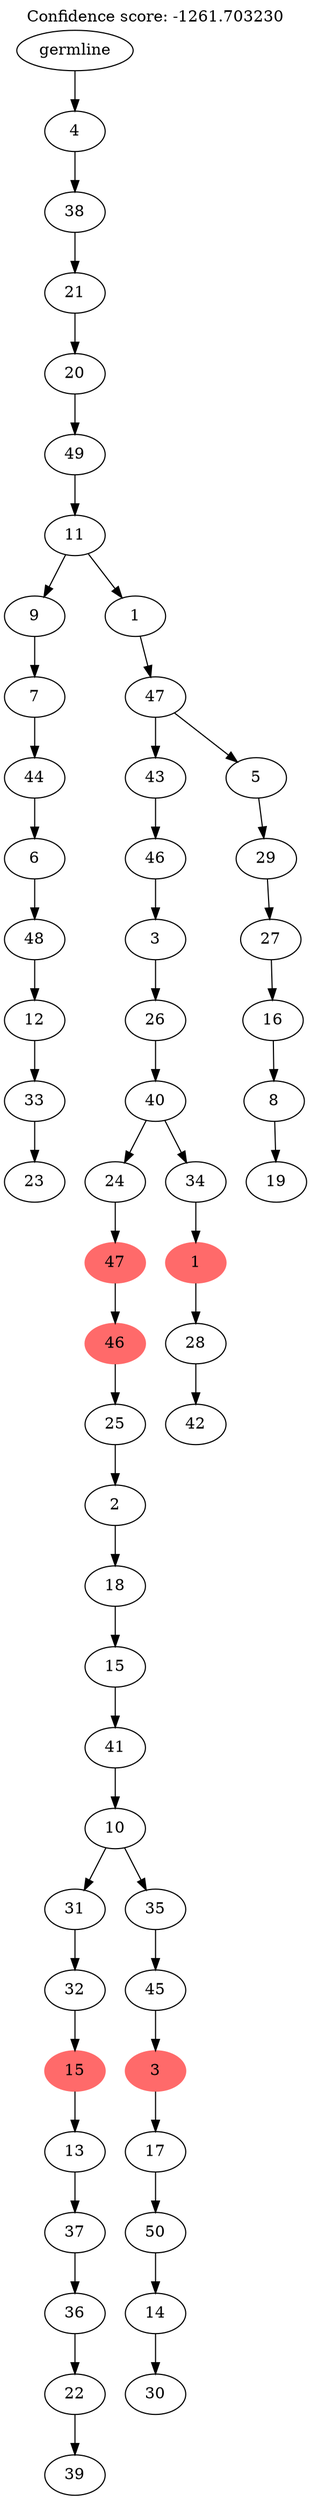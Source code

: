 digraph g {
	"54" -> "55";
	"55" [label="23"];
	"53" -> "54";
	"54" [label="33"];
	"52" -> "53";
	"53" [label="12"];
	"51" -> "52";
	"52" [label="48"];
	"50" -> "51";
	"51" [label="6"];
	"49" -> "50";
	"50" [label="44"];
	"48" -> "49";
	"49" [label="7"];
	"46" -> "47";
	"47" [label="39"];
	"45" -> "46";
	"46" [label="22"];
	"44" -> "45";
	"45" [label="36"];
	"43" -> "44";
	"44" [label="37"];
	"42" -> "43";
	"43" [label="13"];
	"41" -> "42";
	"42" [color=indianred1, style=filled, label="15"];
	"40" -> "41";
	"41" [label="32"];
	"38" -> "39";
	"39" [label="30"];
	"37" -> "38";
	"38" [label="14"];
	"36" -> "37";
	"37" [label="50"];
	"35" -> "36";
	"36" [label="17"];
	"34" -> "35";
	"35" [color=indianred1, style=filled, label="3"];
	"33" -> "34";
	"34" [label="45"];
	"32" -> "33";
	"33" [label="35"];
	"32" -> "40";
	"40" [label="31"];
	"31" -> "32";
	"32" [label="10"];
	"30" -> "31";
	"31" [label="41"];
	"29" -> "30";
	"30" [label="15"];
	"28" -> "29";
	"29" [label="18"];
	"27" -> "28";
	"28" [label="2"];
	"26" -> "27";
	"27" [label="25"];
	"25" -> "26";
	"26" [color=indianred1, style=filled, label="46"];
	"24" -> "25";
	"25" [color=indianred1, style=filled, label="47"];
	"22" -> "23";
	"23" [label="42"];
	"21" -> "22";
	"22" [label="28"];
	"20" -> "21";
	"21" [color=indianred1, style=filled, label="1"];
	"19" -> "20";
	"20" [label="34"];
	"19" -> "24";
	"24" [label="24"];
	"18" -> "19";
	"19" [label="40"];
	"17" -> "18";
	"18" [label="26"];
	"16" -> "17";
	"17" [label="3"];
	"15" -> "16";
	"16" [label="46"];
	"13" -> "14";
	"14" [label="19"];
	"12" -> "13";
	"13" [label="8"];
	"11" -> "12";
	"12" [label="16"];
	"10" -> "11";
	"11" [label="27"];
	"9" -> "10";
	"10" [label="29"];
	"8" -> "9";
	"9" [label="5"];
	"8" -> "15";
	"15" [label="43"];
	"7" -> "8";
	"8" [label="47"];
	"6" -> "7";
	"7" [label="1"];
	"6" -> "48";
	"48" [label="9"];
	"5" -> "6";
	"6" [label="11"];
	"4" -> "5";
	"5" [label="49"];
	"3" -> "4";
	"4" [label="20"];
	"2" -> "3";
	"3" [label="21"];
	"1" -> "2";
	"2" [label="38"];
	"0" -> "1";
	"1" [label="4"];
	"0" [label="germline"];
	labelloc="t";
	label="Confidence score: -1261.703230";
}

